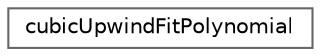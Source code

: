 digraph "Graphical Class Hierarchy"
{
 // LATEX_PDF_SIZE
  bgcolor="transparent";
  edge [fontname=Helvetica,fontsize=10,labelfontname=Helvetica,labelfontsize=10];
  node [fontname=Helvetica,fontsize=10,shape=box,height=0.2,width=0.4];
  rankdir="LR";
  Node0 [id="Node000000",label="cubicUpwindFitPolynomial",height=0.2,width=0.4,color="grey40", fillcolor="white", style="filled",URL="$classFoam_1_1cubicUpwindFitPolynomial.html",tooltip="Cubic polynomial for upwind biased interpolation fitting."];
}
